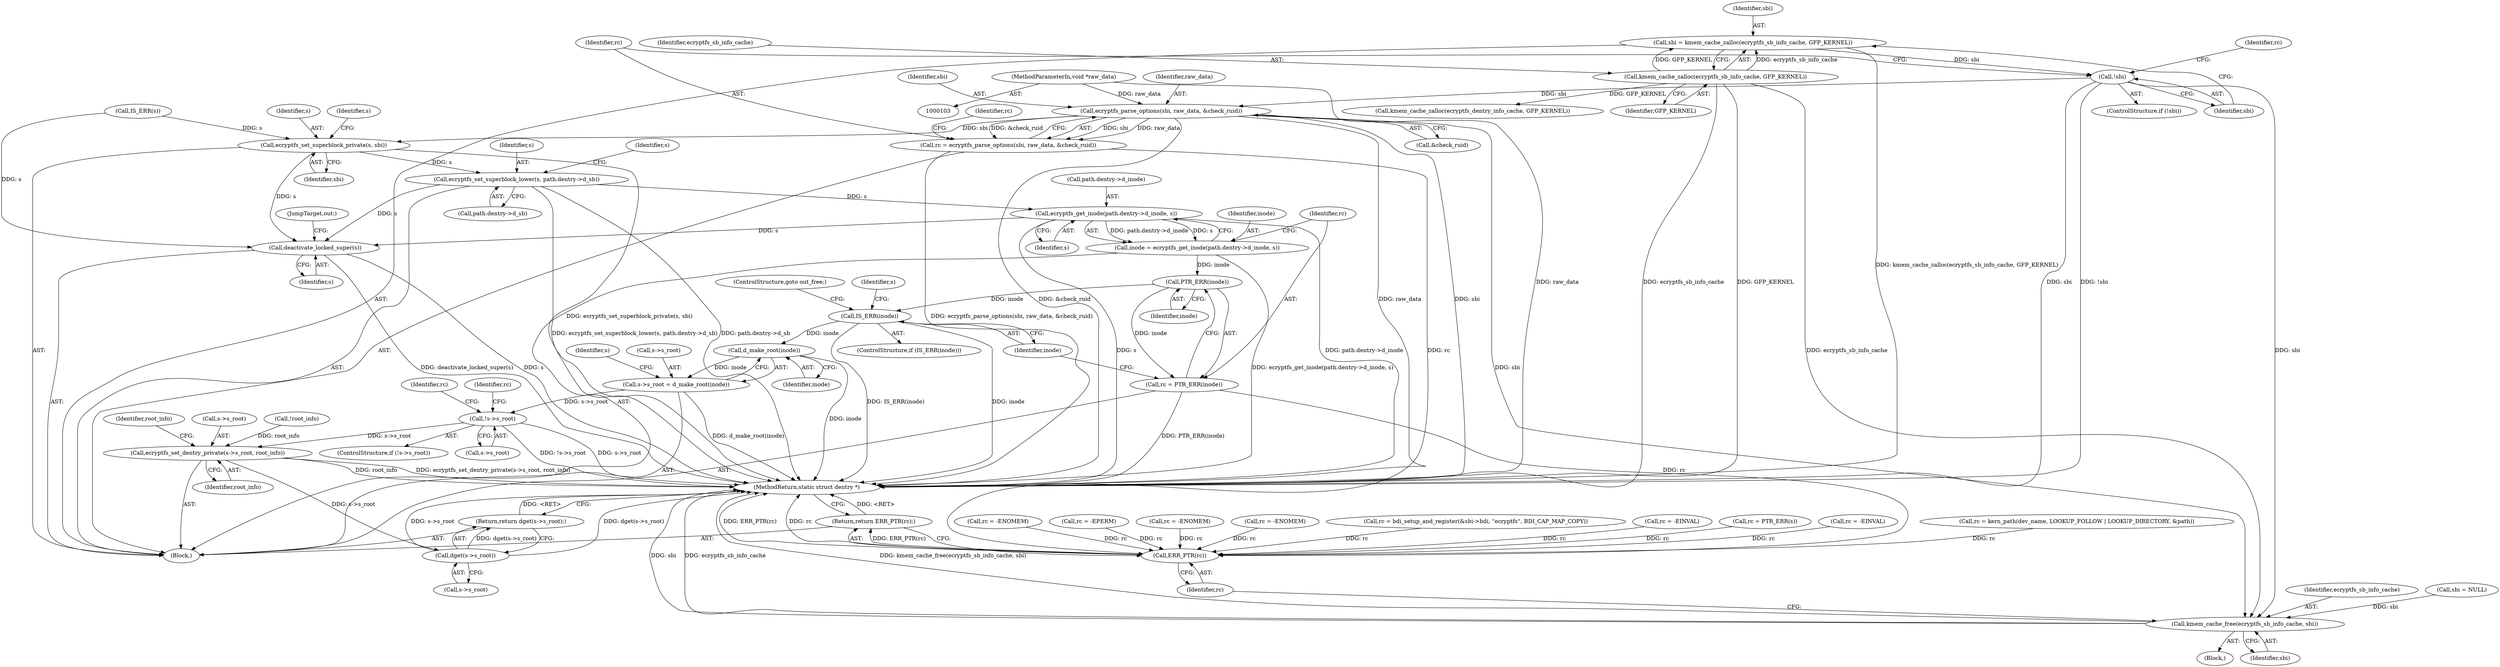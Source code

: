 digraph "0_linux_69c433ed2ecd2d3264efd7afec4439524b319121@API" {
"1000136" [label="(Call,ecryptfs_parse_options(sbi, raw_data, &check_ruid))"];
"1000126" [label="(Call,!sbi)"];
"1000120" [label="(Call,sbi = kmem_cache_zalloc(ecryptfs_sb_info_cache, GFP_KERNEL))"];
"1000122" [label="(Call,kmem_cache_zalloc(ecryptfs_sb_info_cache, GFP_KERNEL))"];
"1000107" [label="(MethodParameterIn,void *raw_data)"];
"1000134" [label="(Call,rc = ecryptfs_parse_options(sbi, raw_data, &check_ruid))"];
"1000428" [label="(Call,ERR_PTR(rc))"];
"1000427" [label="(Return,return ERR_PTR(rc);)"];
"1000177" [label="(Call,ecryptfs_set_superblock_private(s, sbi))"];
"1000258" [label="(Call,ecryptfs_set_superblock_lower(s, path.dentry->d_sb))"];
"1000343" [label="(Call,ecryptfs_get_inode(path.dentry->d_inode, s))"];
"1000341" [label="(Call,inode = ecryptfs_get_inode(path.dentry->d_inode, s))"];
"1000352" [label="(Call,PTR_ERR(inode))"];
"1000350" [label="(Call,rc = PTR_ERR(inode))"];
"1000355" [label="(Call,IS_ERR(inode))"];
"1000362" [label="(Call,d_make_root(inode))"];
"1000358" [label="(Call,s->s_root = d_make_root(inode))"];
"1000365" [label="(Call,!s->s_root)"];
"1000388" [label="(Call,ecryptfs_set_dentry_private(s->s_root, root_info))"];
"1000404" [label="(Call,dget(s->s_root))"];
"1000403" [label="(Return,return dget(s->s_root);)"];
"1000413" [label="(Call,deactivate_locked_super(s))"];
"1000424" [label="(Call,kmem_cache_free(ecryptfs_sb_info_cache, sbi))"];
"1000108" [label="(Block,)"];
"1000365" [label="(Call,!s->s_root)"];
"1000343" [label="(Call,ecryptfs_get_inode(path.dentry->d_inode, s))"];
"1000130" [label="(Identifier,rc)"];
"1000206" [label="(Call,rc = kern_path(dev_name, LOOKUP_FOLLOW | LOOKUP_DIRECTORY, &path))"];
"1000385" [label="(Call,!root_info)"];
"1000418" [label="(Block,)"];
"1000142" [label="(Identifier,rc)"];
"1000125" [label="(ControlStructure,if (!sbi))"];
"1000395" [label="(Identifier,root_info)"];
"1000138" [label="(Identifier,raw_data)"];
"1000355" [label="(Call,IS_ERR(inode))"];
"1000182" [label="(Identifier,s)"];
"1000267" [label="(Identifier,s)"];
"1000179" [label="(Identifier,sbi)"];
"1000359" [label="(Call,s->s_root)"];
"1000392" [label="(Identifier,root_info)"];
"1000405" [label="(Call,s->s_root)"];
"1000157" [label="(Call,IS_ERR(s))"];
"1000136" [label="(Call,ecryptfs_parse_options(sbi, raw_data, &check_ruid))"];
"1000120" [label="(Call,sbi = kmem_cache_zalloc(ecryptfs_sb_info_cache, GFP_KERNEL))"];
"1000375" [label="(Call,rc = -ENOMEM)"];
"1000356" [label="(Identifier,inode)"];
"1000371" [label="(Identifier,rc)"];
"1000425" [label="(Identifier,ecryptfs_sb_info_cache)"];
"1000188" [label="(Call,sbi = NULL)"];
"1000127" [label="(Identifier,sbi)"];
"1000354" [label="(ControlStructure,if (IS_ERR(inode)))"];
"1000426" [label="(Identifier,sbi)"];
"1000253" [label="(Call,rc = -EPERM)"];
"1000124" [label="(Identifier,GFP_KERNEL)"];
"1000413" [label="(Call,deactivate_locked_super(s))"];
"1000178" [label="(Identifier,s)"];
"1000258" [label="(Call,ecryptfs_set_superblock_lower(s, path.dentry->d_sb))"];
"1000362" [label="(Call,d_make_root(inode))"];
"1000363" [label="(Identifier,inode)"];
"1000135" [label="(Identifier,rc)"];
"1000123" [label="(Identifier,ecryptfs_sb_info_cache)"];
"1000424" [label="(Call,kmem_cache_free(ecryptfs_sb_info_cache, sbi))"];
"1000428" [label="(Call,ERR_PTR(rc))"];
"1000427" [label="(Return,return ERR_PTR(rc);)"];
"1000129" [label="(Call,rc = -ENOMEM)"];
"1000260" [label="(Call,path.dentry->d_sb)"];
"1000137" [label="(Identifier,sbi)"];
"1000342" [label="(Identifier,inode)"];
"1000376" [label="(Identifier,rc)"];
"1000388" [label="(Call,ecryptfs_set_dentry_private(s->s_root, root_info))"];
"1000389" [label="(Call,s->s_root)"];
"1000370" [label="(Call,rc = -ENOMEM)"];
"1000367" [label="(Identifier,s)"];
"1000349" [label="(Identifier,s)"];
"1000366" [label="(Call,s->s_root)"];
"1000165" [label="(Call,rc = bdi_setup_and_register(&sbi->bdi, \"ecryptfs\", BDI_CAP_MAP_COPY))"];
"1000350" [label="(Call,rc = PTR_ERR(inode))"];
"1000259" [label="(Identifier,s)"];
"1000352" [label="(Call,PTR_ERR(inode))"];
"1000344" [label="(Call,path.dentry->d_inode)"];
"1000353" [label="(Identifier,inode)"];
"1000415" [label="(JumpTarget,out:)"];
"1000360" [label="(Identifier,s)"];
"1000358" [label="(Call,s->s_root = d_make_root(inode))"];
"1000107" [label="(MethodParameterIn,void *raw_data)"];
"1000364" [label="(ControlStructure,if (!s->s_root))"];
"1000403" [label="(Return,return dget(s->s_root);)"];
"1000414" [label="(Identifier,s)"];
"1000381" [label="(Call,kmem_cache_zalloc(ecryptfs_dentry_info_cache, GFP_KERNEL))"];
"1000134" [label="(Call,rc = ecryptfs_parse_options(sbi, raw_data, &check_ruid))"];
"1000177" [label="(Call,ecryptfs_set_superblock_private(s, sbi))"];
"1000234" [label="(Call,rc = -EINVAL)"];
"1000341" [label="(Call,inode = ecryptfs_get_inode(path.dentry->d_inode, s))"];
"1000404" [label="(Call,dget(s->s_root))"];
"1000351" [label="(Identifier,rc)"];
"1000357" [label="(ControlStructure,goto out_free;)"];
"1000139" [label="(Call,&check_ruid)"];
"1000122" [label="(Call,kmem_cache_zalloc(ecryptfs_sb_info_cache, GFP_KERNEL))"];
"1000429" [label="(Identifier,rc)"];
"1000160" [label="(Call,rc = PTR_ERR(s))"];
"1000430" [label="(MethodReturn,static struct dentry *)"];
"1000126" [label="(Call,!sbi)"];
"1000121" [label="(Identifier,sbi)"];
"1000327" [label="(Call,rc = -EINVAL)"];
"1000136" -> "1000134"  [label="AST: "];
"1000136" -> "1000139"  [label="CFG: "];
"1000137" -> "1000136"  [label="AST: "];
"1000138" -> "1000136"  [label="AST: "];
"1000139" -> "1000136"  [label="AST: "];
"1000134" -> "1000136"  [label="CFG: "];
"1000136" -> "1000430"  [label="DDG: &check_ruid"];
"1000136" -> "1000430"  [label="DDG: raw_data"];
"1000136" -> "1000430"  [label="DDG: sbi"];
"1000136" -> "1000134"  [label="DDG: sbi"];
"1000136" -> "1000134"  [label="DDG: raw_data"];
"1000136" -> "1000134"  [label="DDG: &check_ruid"];
"1000126" -> "1000136"  [label="DDG: sbi"];
"1000107" -> "1000136"  [label="DDG: raw_data"];
"1000136" -> "1000177"  [label="DDG: sbi"];
"1000136" -> "1000424"  [label="DDG: sbi"];
"1000126" -> "1000125"  [label="AST: "];
"1000126" -> "1000127"  [label="CFG: "];
"1000127" -> "1000126"  [label="AST: "];
"1000130" -> "1000126"  [label="CFG: "];
"1000135" -> "1000126"  [label="CFG: "];
"1000126" -> "1000430"  [label="DDG: !sbi"];
"1000126" -> "1000430"  [label="DDG: sbi"];
"1000120" -> "1000126"  [label="DDG: sbi"];
"1000126" -> "1000424"  [label="DDG: sbi"];
"1000120" -> "1000108"  [label="AST: "];
"1000120" -> "1000122"  [label="CFG: "];
"1000121" -> "1000120"  [label="AST: "];
"1000122" -> "1000120"  [label="AST: "];
"1000127" -> "1000120"  [label="CFG: "];
"1000120" -> "1000430"  [label="DDG: kmem_cache_zalloc(ecryptfs_sb_info_cache, GFP_KERNEL)"];
"1000122" -> "1000120"  [label="DDG: ecryptfs_sb_info_cache"];
"1000122" -> "1000120"  [label="DDG: GFP_KERNEL"];
"1000122" -> "1000124"  [label="CFG: "];
"1000123" -> "1000122"  [label="AST: "];
"1000124" -> "1000122"  [label="AST: "];
"1000122" -> "1000430"  [label="DDG: ecryptfs_sb_info_cache"];
"1000122" -> "1000430"  [label="DDG: GFP_KERNEL"];
"1000122" -> "1000381"  [label="DDG: GFP_KERNEL"];
"1000122" -> "1000424"  [label="DDG: ecryptfs_sb_info_cache"];
"1000107" -> "1000103"  [label="AST: "];
"1000107" -> "1000430"  [label="DDG: raw_data"];
"1000134" -> "1000108"  [label="AST: "];
"1000135" -> "1000134"  [label="AST: "];
"1000142" -> "1000134"  [label="CFG: "];
"1000134" -> "1000430"  [label="DDG: ecryptfs_parse_options(sbi, raw_data, &check_ruid)"];
"1000134" -> "1000428"  [label="DDG: rc"];
"1000428" -> "1000427"  [label="AST: "];
"1000428" -> "1000429"  [label="CFG: "];
"1000429" -> "1000428"  [label="AST: "];
"1000427" -> "1000428"  [label="CFG: "];
"1000428" -> "1000430"  [label="DDG: ERR_PTR(rc)"];
"1000428" -> "1000430"  [label="DDG: rc"];
"1000428" -> "1000427"  [label="DDG: ERR_PTR(rc)"];
"1000129" -> "1000428"  [label="DDG: rc"];
"1000375" -> "1000428"  [label="DDG: rc"];
"1000350" -> "1000428"  [label="DDG: rc"];
"1000234" -> "1000428"  [label="DDG: rc"];
"1000253" -> "1000428"  [label="DDG: rc"];
"1000165" -> "1000428"  [label="DDG: rc"];
"1000327" -> "1000428"  [label="DDG: rc"];
"1000206" -> "1000428"  [label="DDG: rc"];
"1000160" -> "1000428"  [label="DDG: rc"];
"1000370" -> "1000428"  [label="DDG: rc"];
"1000427" -> "1000108"  [label="AST: "];
"1000430" -> "1000427"  [label="CFG: "];
"1000427" -> "1000430"  [label="DDG: <RET>"];
"1000177" -> "1000108"  [label="AST: "];
"1000177" -> "1000179"  [label="CFG: "];
"1000178" -> "1000177"  [label="AST: "];
"1000179" -> "1000177"  [label="AST: "];
"1000182" -> "1000177"  [label="CFG: "];
"1000177" -> "1000430"  [label="DDG: ecryptfs_set_superblock_private(s, sbi)"];
"1000157" -> "1000177"  [label="DDG: s"];
"1000177" -> "1000258"  [label="DDG: s"];
"1000177" -> "1000413"  [label="DDG: s"];
"1000258" -> "1000108"  [label="AST: "];
"1000258" -> "1000260"  [label="CFG: "];
"1000259" -> "1000258"  [label="AST: "];
"1000260" -> "1000258"  [label="AST: "];
"1000267" -> "1000258"  [label="CFG: "];
"1000258" -> "1000430"  [label="DDG: path.dentry->d_sb"];
"1000258" -> "1000430"  [label="DDG: ecryptfs_set_superblock_lower(s, path.dentry->d_sb)"];
"1000258" -> "1000343"  [label="DDG: s"];
"1000258" -> "1000413"  [label="DDG: s"];
"1000343" -> "1000341"  [label="AST: "];
"1000343" -> "1000349"  [label="CFG: "];
"1000344" -> "1000343"  [label="AST: "];
"1000349" -> "1000343"  [label="AST: "];
"1000341" -> "1000343"  [label="CFG: "];
"1000343" -> "1000430"  [label="DDG: s"];
"1000343" -> "1000430"  [label="DDG: path.dentry->d_inode"];
"1000343" -> "1000341"  [label="DDG: path.dentry->d_inode"];
"1000343" -> "1000341"  [label="DDG: s"];
"1000343" -> "1000413"  [label="DDG: s"];
"1000341" -> "1000108"  [label="AST: "];
"1000342" -> "1000341"  [label="AST: "];
"1000351" -> "1000341"  [label="CFG: "];
"1000341" -> "1000430"  [label="DDG: ecryptfs_get_inode(path.dentry->d_inode, s)"];
"1000341" -> "1000352"  [label="DDG: inode"];
"1000352" -> "1000350"  [label="AST: "];
"1000352" -> "1000353"  [label="CFG: "];
"1000353" -> "1000352"  [label="AST: "];
"1000350" -> "1000352"  [label="CFG: "];
"1000352" -> "1000350"  [label="DDG: inode"];
"1000352" -> "1000355"  [label="DDG: inode"];
"1000350" -> "1000108"  [label="AST: "];
"1000351" -> "1000350"  [label="AST: "];
"1000356" -> "1000350"  [label="CFG: "];
"1000350" -> "1000430"  [label="DDG: PTR_ERR(inode)"];
"1000355" -> "1000354"  [label="AST: "];
"1000355" -> "1000356"  [label="CFG: "];
"1000356" -> "1000355"  [label="AST: "];
"1000357" -> "1000355"  [label="CFG: "];
"1000360" -> "1000355"  [label="CFG: "];
"1000355" -> "1000430"  [label="DDG: inode"];
"1000355" -> "1000430"  [label="DDG: IS_ERR(inode)"];
"1000355" -> "1000362"  [label="DDG: inode"];
"1000362" -> "1000358"  [label="AST: "];
"1000362" -> "1000363"  [label="CFG: "];
"1000363" -> "1000362"  [label="AST: "];
"1000358" -> "1000362"  [label="CFG: "];
"1000362" -> "1000430"  [label="DDG: inode"];
"1000362" -> "1000358"  [label="DDG: inode"];
"1000358" -> "1000108"  [label="AST: "];
"1000359" -> "1000358"  [label="AST: "];
"1000367" -> "1000358"  [label="CFG: "];
"1000358" -> "1000430"  [label="DDG: d_make_root(inode)"];
"1000358" -> "1000365"  [label="DDG: s->s_root"];
"1000365" -> "1000364"  [label="AST: "];
"1000365" -> "1000366"  [label="CFG: "];
"1000366" -> "1000365"  [label="AST: "];
"1000371" -> "1000365"  [label="CFG: "];
"1000376" -> "1000365"  [label="CFG: "];
"1000365" -> "1000430"  [label="DDG: !s->s_root"];
"1000365" -> "1000430"  [label="DDG: s->s_root"];
"1000365" -> "1000388"  [label="DDG: s->s_root"];
"1000388" -> "1000108"  [label="AST: "];
"1000388" -> "1000392"  [label="CFG: "];
"1000389" -> "1000388"  [label="AST: "];
"1000392" -> "1000388"  [label="AST: "];
"1000395" -> "1000388"  [label="CFG: "];
"1000388" -> "1000430"  [label="DDG: root_info"];
"1000388" -> "1000430"  [label="DDG: ecryptfs_set_dentry_private(s->s_root, root_info)"];
"1000385" -> "1000388"  [label="DDG: root_info"];
"1000388" -> "1000404"  [label="DDG: s->s_root"];
"1000404" -> "1000403"  [label="AST: "];
"1000404" -> "1000405"  [label="CFG: "];
"1000405" -> "1000404"  [label="AST: "];
"1000403" -> "1000404"  [label="CFG: "];
"1000404" -> "1000430"  [label="DDG: s->s_root"];
"1000404" -> "1000430"  [label="DDG: dget(s->s_root)"];
"1000404" -> "1000403"  [label="DDG: dget(s->s_root)"];
"1000403" -> "1000108"  [label="AST: "];
"1000430" -> "1000403"  [label="CFG: "];
"1000403" -> "1000430"  [label="DDG: <RET>"];
"1000413" -> "1000108"  [label="AST: "];
"1000413" -> "1000414"  [label="CFG: "];
"1000414" -> "1000413"  [label="AST: "];
"1000415" -> "1000413"  [label="CFG: "];
"1000413" -> "1000430"  [label="DDG: s"];
"1000413" -> "1000430"  [label="DDG: deactivate_locked_super(s)"];
"1000157" -> "1000413"  [label="DDG: s"];
"1000424" -> "1000418"  [label="AST: "];
"1000424" -> "1000426"  [label="CFG: "];
"1000425" -> "1000424"  [label="AST: "];
"1000426" -> "1000424"  [label="AST: "];
"1000429" -> "1000424"  [label="CFG: "];
"1000424" -> "1000430"  [label="DDG: sbi"];
"1000424" -> "1000430"  [label="DDG: ecryptfs_sb_info_cache"];
"1000424" -> "1000430"  [label="DDG: kmem_cache_free(ecryptfs_sb_info_cache, sbi)"];
"1000188" -> "1000424"  [label="DDG: sbi"];
}

